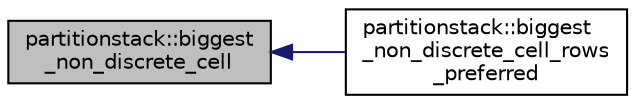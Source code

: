 digraph "partitionstack::biggest_non_discrete_cell"
{
  edge [fontname="Helvetica",fontsize="10",labelfontname="Helvetica",labelfontsize="10"];
  node [fontname="Helvetica",fontsize="10",shape=record];
  rankdir="LR";
  Node93 [label="partitionstack::biggest\l_non_discrete_cell",height=0.2,width=0.4,color="black", fillcolor="grey75", style="filled", fontcolor="black"];
  Node93 -> Node94 [dir="back",color="midnightblue",fontsize="10",style="solid",fontname="Helvetica"];
  Node94 [label="partitionstack::biggest\l_non_discrete_cell_rows\l_preferred",height=0.2,width=0.4,color="black", fillcolor="white", style="filled",URL="$d3/d87/classpartitionstack.html#afac36ae1992b98a7f833447c231b9987"];
}
